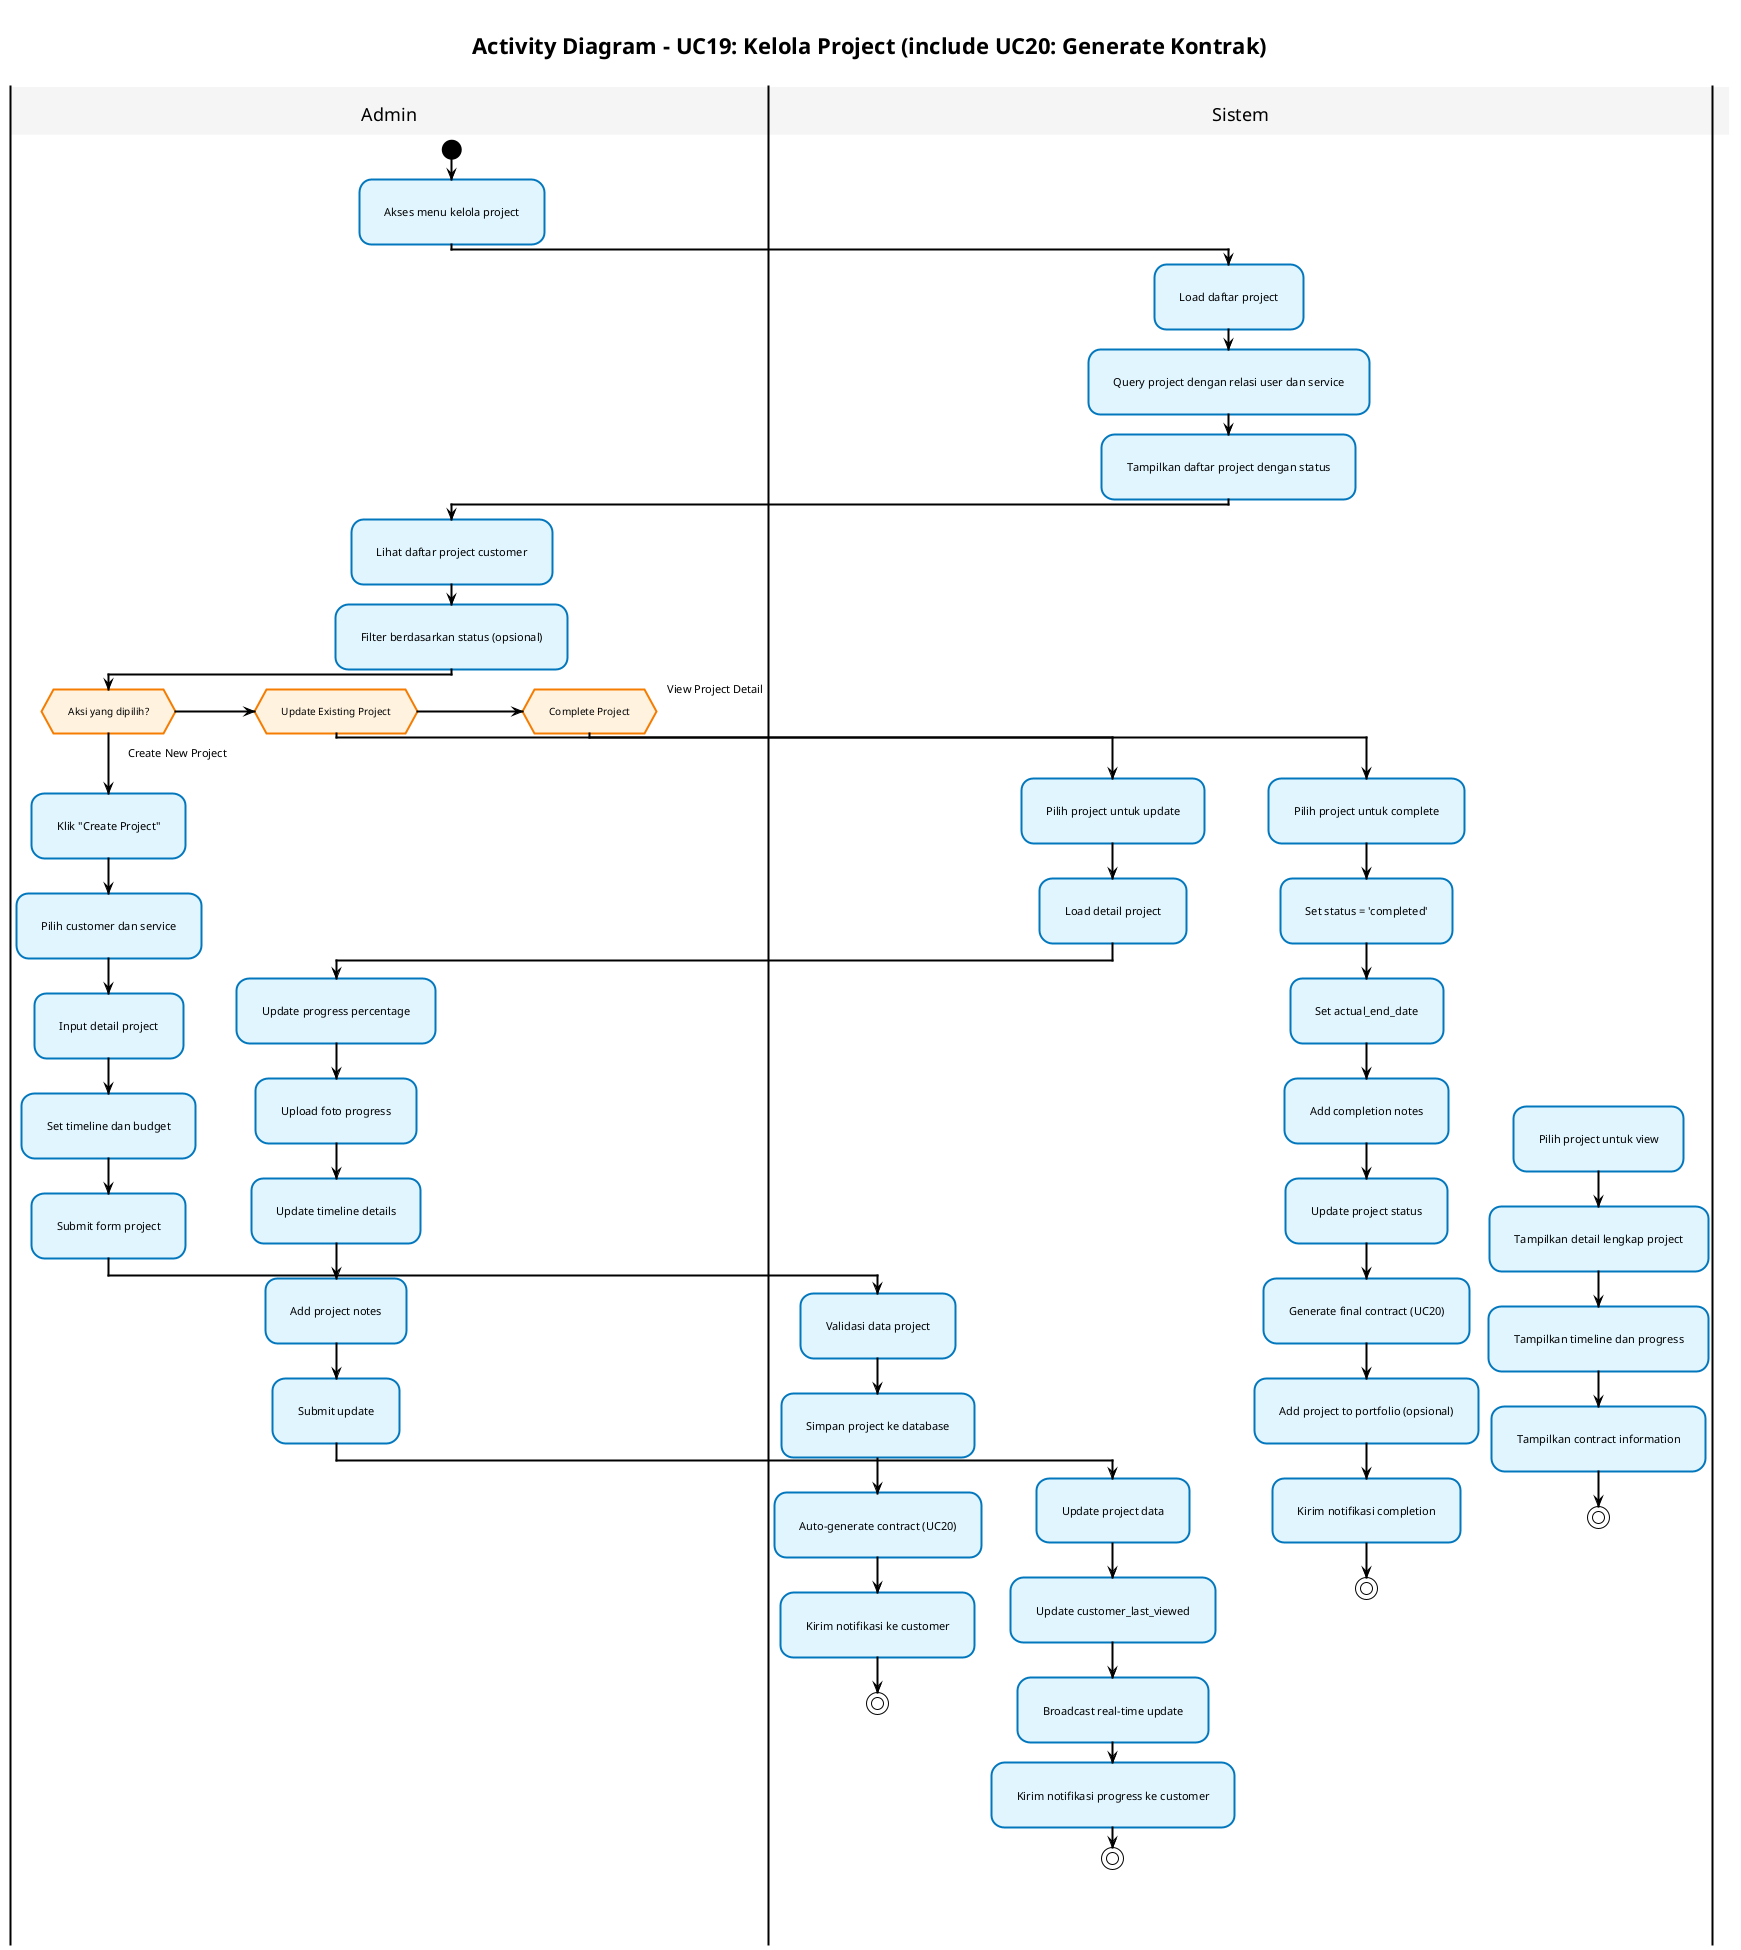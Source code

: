 @startuml

!theme plain
skinparam backgroundColor white
skinparam shadowing false
skinparam handwritten false

' Styling untuk swimlane yang rapi
skinparam activity {
    BackgroundColor #E1F5FE
    BorderColor #0277BD
    BorderThickness 2
    FontSize 11
}

skinparam activityDiamond {
    BackgroundColor #FFF3E0
    BorderColor #F57C00
    BorderThickness 2
    FontSize 10
}

skinparam activityStart {
    Color black
}

skinparam activityEnd {
    Color black
}

skinparam arrow {
    Color black
    Thickness 2
}

skinparam swimlane {
    BorderColor black
    BorderThickness 2
    TitleBackgroundColor #F5F5F5
}

skinparam linetype ortho
skinparam nodesep 60
skinparam ranksep 80
skinparam minlen 4
skinparam padding 15

title **Activity Diagram - UC19: Kelola Project (include UC20: Generate Kontrak)**

|Admin|
start
:Akses menu kelola project;

|Sistem|
:Load daftar project;
:Query project dengan relasi user dan service;
:Tampilkan daftar project dengan status;

|Admin|
:Lihat daftar project customer;
:Filter berdasarkan status (opsional);

if (Aksi yang dipilih?) then (Create New Project)
  :Klik "Create Project";
  :Pilih customer dan service;
  :Input detail project;
  :Set timeline dan budget;
  :Submit form project;

  |Sistem|
  :Validasi data project;
  :Simpan project ke database;
  :Auto-generate contract (UC20);
  :Kirim notifikasi ke customer;
  stop
else if (Update Existing Project)
  :Pilih project untuk update;

  |Sistem|
  :Load detail project;

  |Admin|
  :Update progress percentage;
  :Upload foto progress;
  :Update timeline details;
  :Add project notes;
  :Submit update;

  |Sistem|
  :Update project data;
  :Update customer_last_viewed;
  :Broadcast real-time update;
  :Kirim notifikasi progress ke customer;
  stop
else if (Complete Project)
  :Pilih project untuk complete;
  :Set status = 'completed';
  :Set actual_end_date;
  :Add completion notes;

  |Sistem|
  :Update project status;
  :Generate final contract (UC20);
  :Add project to portfolio (opsional);
  :Kirim notifikasi completion;
  stop
else (View Project Detail)
  :Pilih project untuk view;

  |Sistem|
  :Tampilkan detail lengkap project;
  :Tampilkan timeline dan progress;
  :Tampilkan contract information;
  stop
endif

@enduml
